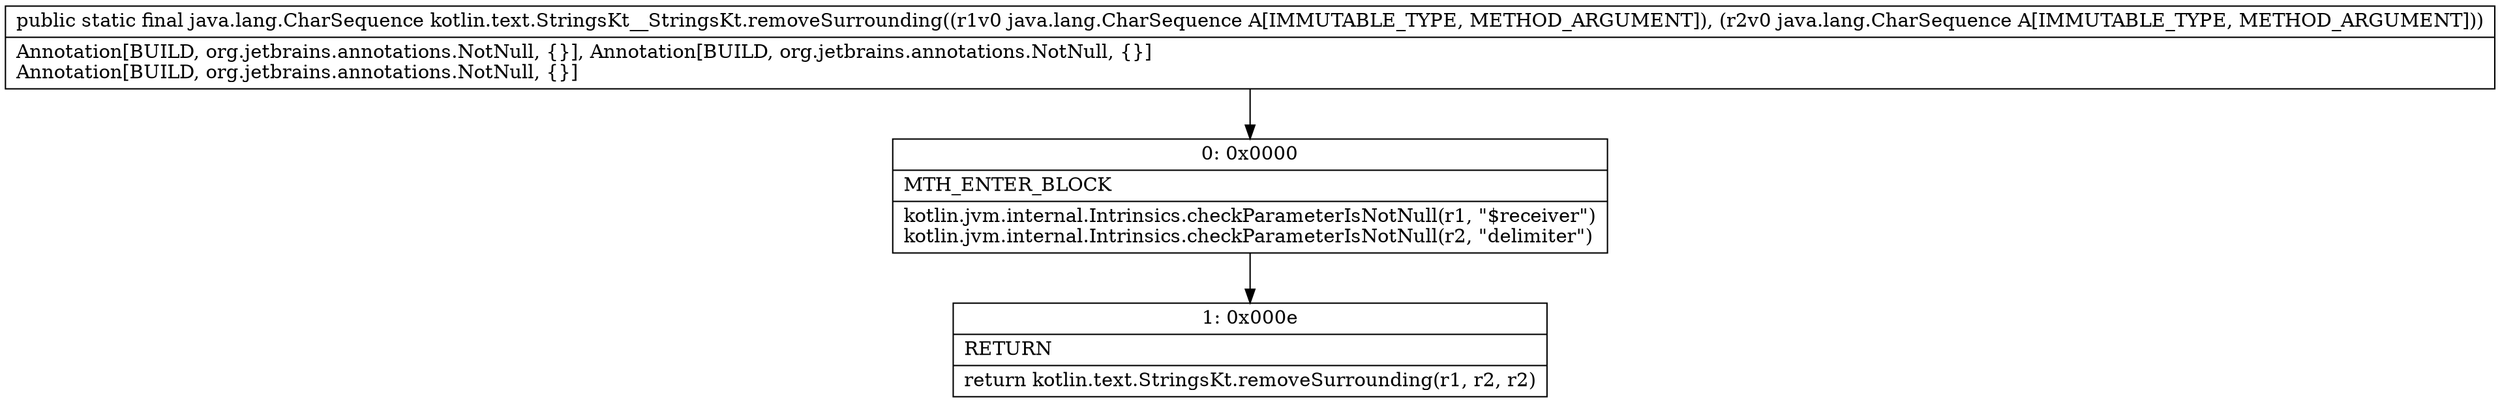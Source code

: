 digraph "CFG forkotlin.text.StringsKt__StringsKt.removeSurrounding(Ljava\/lang\/CharSequence;Ljava\/lang\/CharSequence;)Ljava\/lang\/CharSequence;" {
Node_0 [shape=record,label="{0\:\ 0x0000|MTH_ENTER_BLOCK\l|kotlin.jvm.internal.Intrinsics.checkParameterIsNotNull(r1, \"$receiver\")\lkotlin.jvm.internal.Intrinsics.checkParameterIsNotNull(r2, \"delimiter\")\l}"];
Node_1 [shape=record,label="{1\:\ 0x000e|RETURN\l|return kotlin.text.StringsKt.removeSurrounding(r1, r2, r2)\l}"];
MethodNode[shape=record,label="{public static final java.lang.CharSequence kotlin.text.StringsKt__StringsKt.removeSurrounding((r1v0 java.lang.CharSequence A[IMMUTABLE_TYPE, METHOD_ARGUMENT]), (r2v0 java.lang.CharSequence A[IMMUTABLE_TYPE, METHOD_ARGUMENT]))  | Annotation[BUILD, org.jetbrains.annotations.NotNull, \{\}], Annotation[BUILD, org.jetbrains.annotations.NotNull, \{\}]\lAnnotation[BUILD, org.jetbrains.annotations.NotNull, \{\}]\l}"];
MethodNode -> Node_0;
Node_0 -> Node_1;
}

